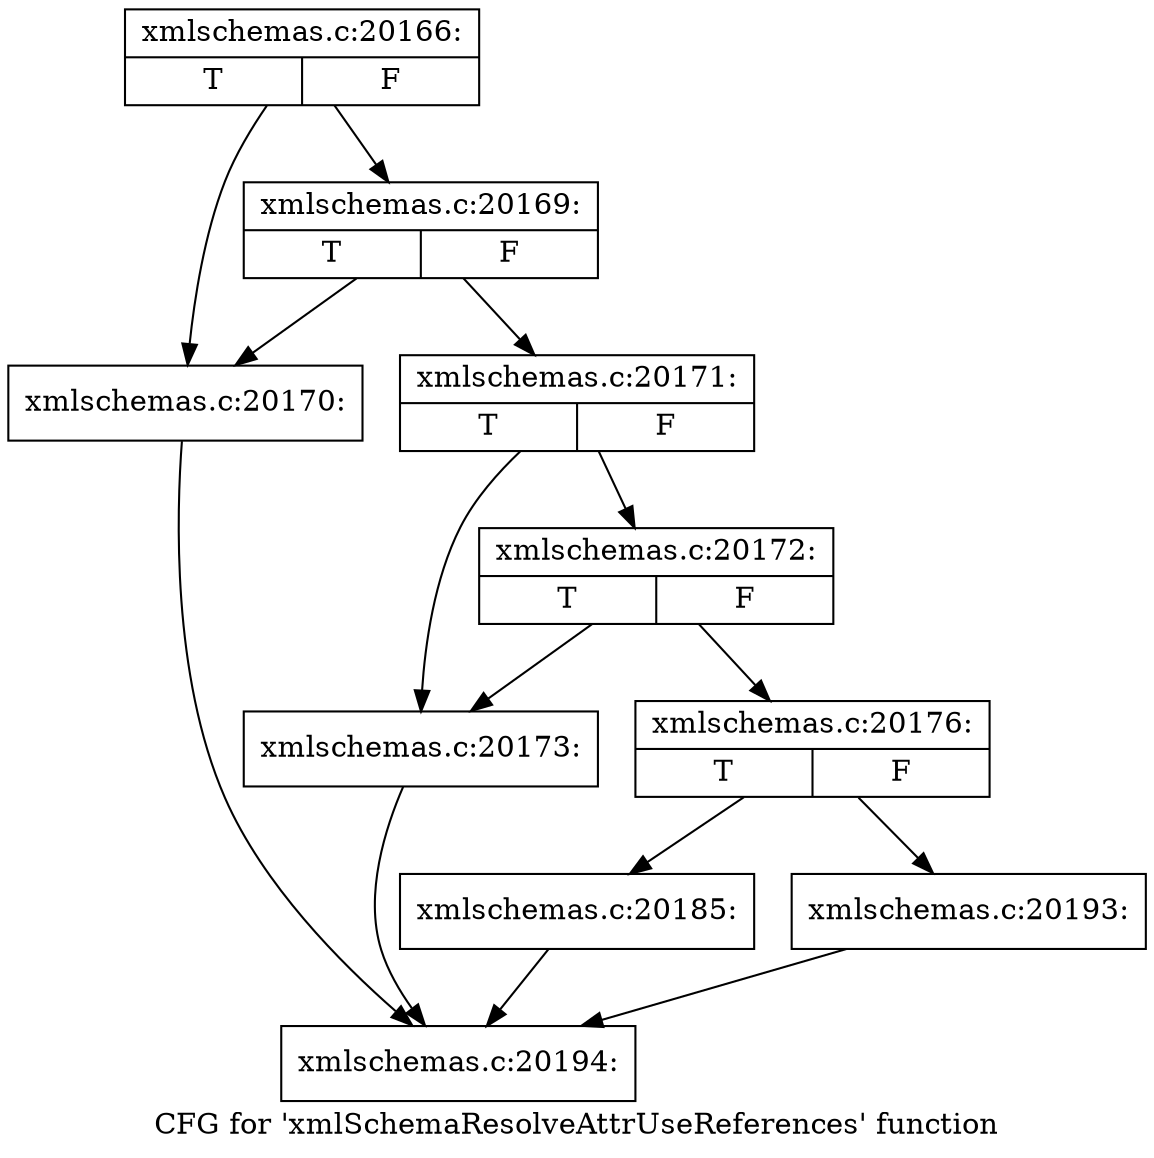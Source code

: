 digraph "CFG for 'xmlSchemaResolveAttrUseReferences' function" {
	label="CFG for 'xmlSchemaResolveAttrUseReferences' function";

	Node0x509bef0 [shape=record,label="{xmlschemas.c:20166:|{<s0>T|<s1>F}}"];
	Node0x509bef0 -> Node0x509c2b0;
	Node0x509bef0 -> Node0x509c350;
	Node0x509c350 [shape=record,label="{xmlschemas.c:20169:|{<s0>T|<s1>F}}"];
	Node0x509c350 -> Node0x509c2b0;
	Node0x509c350 -> Node0x509c300;
	Node0x509c2b0 [shape=record,label="{xmlschemas.c:20170:}"];
	Node0x509c2b0 -> Node0x50a06c0;
	Node0x509c300 [shape=record,label="{xmlschemas.c:20171:|{<s0>T|<s1>F}}"];
	Node0x509c300 -> Node0x50a1520;
	Node0x509c300 -> Node0x50a15c0;
	Node0x50a15c0 [shape=record,label="{xmlschemas.c:20172:|{<s0>T|<s1>F}}"];
	Node0x50a15c0 -> Node0x50a1520;
	Node0x50a15c0 -> Node0x50a1570;
	Node0x50a1520 [shape=record,label="{xmlschemas.c:20173:}"];
	Node0x50a1520 -> Node0x50a06c0;
	Node0x50a1570 [shape=record,label="{xmlschemas.c:20176:|{<s0>T|<s1>F}}"];
	Node0x50a1570 -> Node0x50a2f10;
	Node0x50a1570 -> Node0x50a3240;
	Node0x50a2f10 [shape=record,label="{xmlschemas.c:20185:}"];
	Node0x50a2f10 -> Node0x50a06c0;
	Node0x50a3240 [shape=record,label="{xmlschemas.c:20193:}"];
	Node0x50a3240 -> Node0x50a06c0;
	Node0x50a06c0 [shape=record,label="{xmlschemas.c:20194:}"];
}
